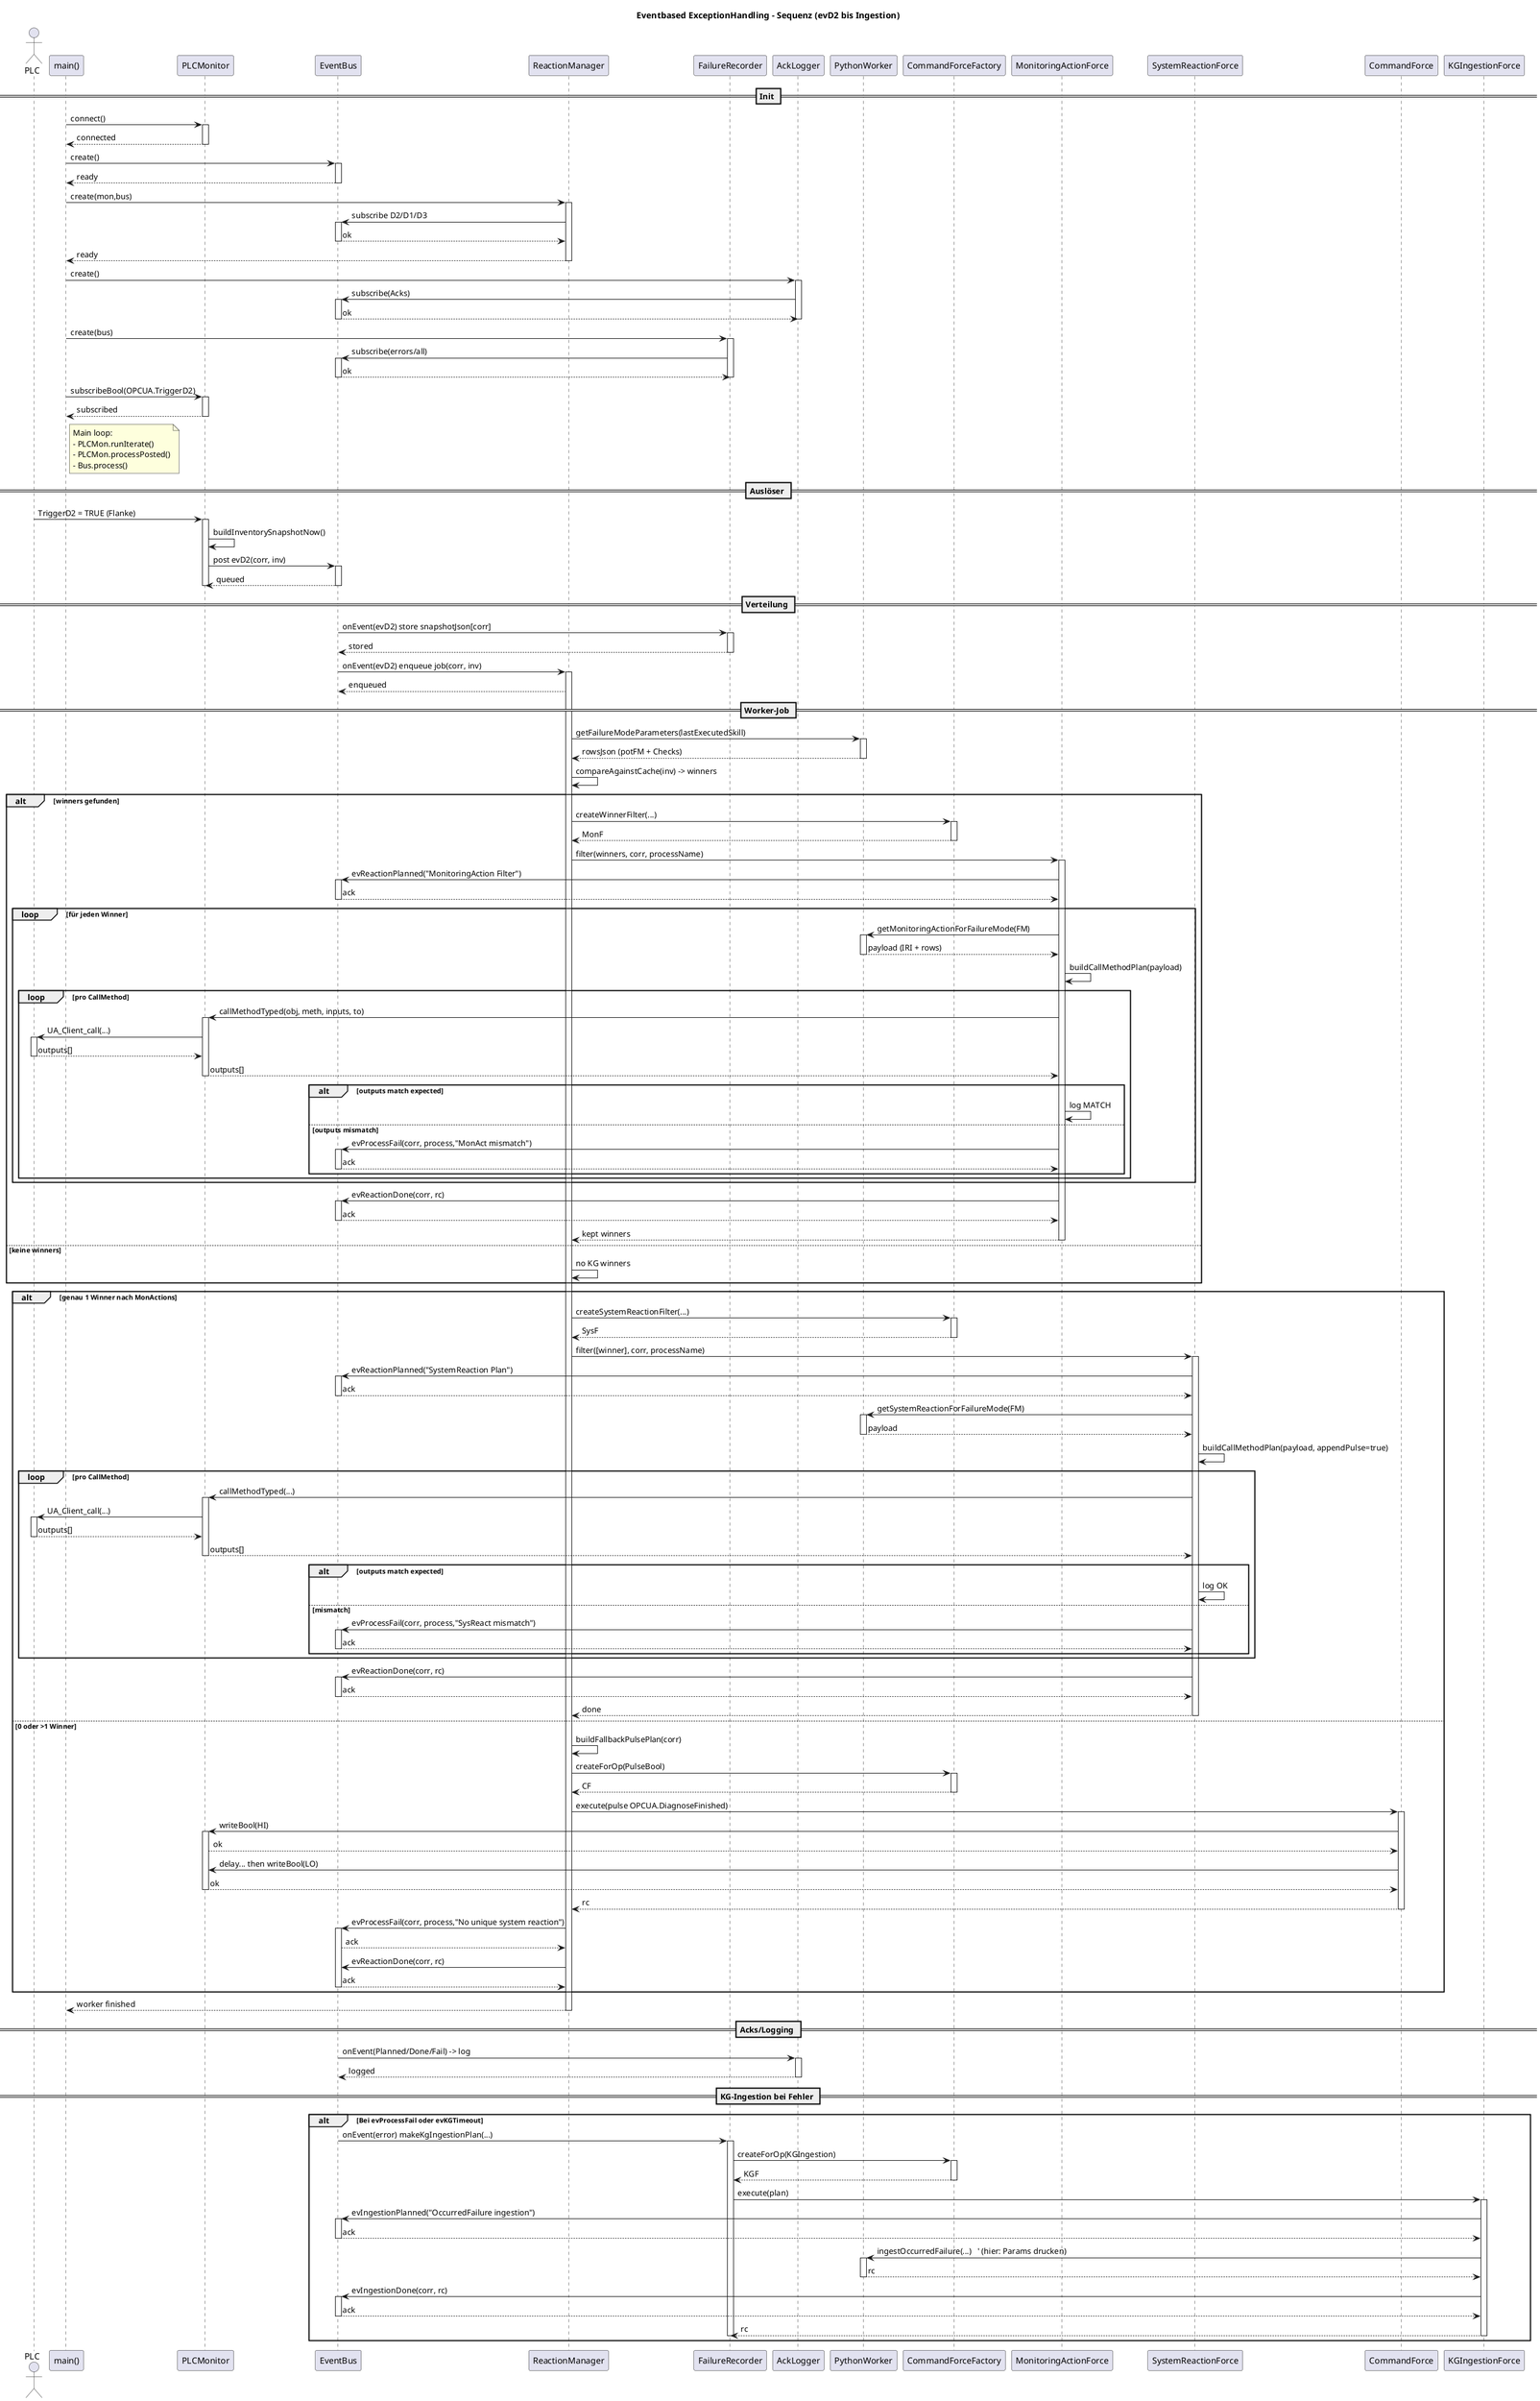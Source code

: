 @startuml Sequenz
title Eventbased ExceptionHandling - Sequenz (evD2 bis Ingestion)

actor PLC as PLC
participant "main()" as App
participant PLCMonitor as PLCMon
participant EventBus as Bus
participant ReactionManager as RM
participant FailureRecorder as FR
participant AckLogger as Ack
participant PythonWorker as PW
participant CommandForceFactory as CFF
participant MonitoringActionForce as MonF
participant SystemReactionForce as SysF
participant CommandForce as CF
participant KGIngestionForce as KGF

== Init ==
App -> PLCMon: connect()
activate PLCMon
PLCMon --> App: connected
deactivate PLCMon

App -> Bus: create()
activate Bus
Bus --> App: ready
deactivate Bus

App -> RM: create(mon,bus)
activate RM
RM -> Bus: subscribe D2/D1/D3
activate Bus
Bus --> RM: ok
deactivate Bus
RM --> App: ready
deactivate RM

App -> Ack: create()
activate Ack
Ack -> Bus: subscribe(Acks)
activate Bus
Bus --> Ack: ok
deactivate Bus
deactivate Ack

App -> FR: create(bus)
activate FR
FR -> Bus: subscribe(errors/all)
activate Bus
Bus --> FR: ok
deactivate Bus
deactivate FR

App -> PLCMon: subscribeBool(OPCUA.TriggerD2)
activate PLCMon
PLCMon --> App: subscribed
deactivate PLCMon

note right of App
Main loop:
- PLCMon.runIterate()
- PLCMon.processPosted()
- Bus.process()
end note

== Auslöser ==
PLC -> PLCMon: TriggerD2 = TRUE (Flanke)
activate PLCMon
PLCMon -> PLCMon: buildInventorySnapshotNow()
PLCMon -> Bus: post evD2(corr, inv)
activate Bus
Bus --> PLCMon: queued
deactivate Bus
deactivate PLCMon

== Verteilung ==
Bus -> FR: onEvent(evD2) store snapshotJson[corr]
activate FR
FR --> Bus: stored
deactivate FR

Bus -> RM: onEvent(evD2) enqueue job(corr, inv)
activate RM
RM --> Bus: enqueued
deactivate Bus

== Worker-Job ==
RM -> PW: getFailureModeParameters(lastExecutedSkill)
activate PW
PW --> RM: rowsJson (potFM + Checks)
deactivate PW

RM -> RM: compareAgainstCache(inv) -> winners

alt winners gefunden
  RM -> CFF: createWinnerFilter(...)
  activate CFF
  CFF --> RM: MonF
  deactivate CFF

  RM -> MonF: filter(winners, corr, processName)
  activate MonF
  MonF -> Bus: evReactionPlanned("MonitoringAction Filter")
  activate Bus
  Bus --> MonF: ack
  deactivate Bus

  loop für jeden Winner
    MonF -> PW: getMonitoringActionForFailureMode(FM)
    activate PW
    PW --> MonF: payload (IRI + rows)
    deactivate PW

    MonF -> MonF: buildCallMethodPlan(payload)

    loop pro CallMethod
      MonF -> PLCMon: callMethodTyped(obj, meth, inputs, to)
      activate PLCMon
      PLCMon -> PLC: UA_Client_call(...)
      activate PLC
      PLC --> PLCMon: outputs[]
      deactivate PLC
      PLCMon --> MonF: outputs[]
      deactivate PLCMon

      alt outputs match expected
        MonF -> MonF: log MATCH
      else outputs mismatch
        MonF -> Bus: evProcessFail(corr, process,"MonAct mismatch")
        activate Bus
        Bus --> MonF: ack
        deactivate Bus
      end
    end
  end

  MonF -> Bus: evReactionDone(corr, rc)
  activate Bus
  Bus --> MonF: ack
  deactivate Bus
  MonF --> RM: kept winners
  deactivate MonF
else keine winners
  RM -> RM: no KG winners
end

' --- SystemReaction oder Fallback nach MonActions ---
alt genau 1 Winner nach MonActions
  RM -> CFF: createSystemReactionFilter(...)
  activate CFF
  CFF --> RM: SysF
  deactivate CFF

  RM -> SysF: filter([winner], corr, processName)
  activate SysF
  SysF -> Bus: evReactionPlanned("SystemReaction Plan")
  activate Bus
  Bus --> SysF: ack
  deactivate Bus

  SysF -> PW: getSystemReactionForFailureMode(FM)
  activate PW
  PW --> SysF: payload
  deactivate PW

  SysF -> SysF: buildCallMethodPlan(payload, appendPulse=true)

  loop pro CallMethod
    SysF -> PLCMon: callMethodTyped(...)
    activate PLCMon
    PLCMon -> PLC: UA_Client_call(...)
    activate PLC
    PLC --> PLCMon: outputs[]
    deactivate PLC
    PLCMon --> SysF: outputs[]
    deactivate PLCMon

    alt outputs match expected
      SysF -> SysF: log OK
    else mismatch
      SysF -> Bus: evProcessFail(corr, process,"SysReact mismatch")
      activate Bus
      Bus --> SysF: ack
      deactivate Bus
    end
  end

  SysF -> Bus: evReactionDone(corr, rc)
  activate Bus
  Bus --> SysF: ack
  deactivate Bus
  SysF --> RM: done
  deactivate SysF
else 0 oder >1 Winner
  RM -> RM: buildFallbackPulsePlan(corr)
  RM -> CFF: createForOp(PulseBool)
  activate CFF
  CFF --> RM: CF
  deactivate CFF

  RM -> CF: execute(pulse OPCUA.DiagnoseFinished)
  activate CF
  CF -> PLCMon: writeBool(HI)
  activate PLCMon
  PLCMon --> CF: ok
  CF -> PLCMon: delay... then writeBool(LO)
  PLCMon --> CF: ok
  deactivate PLCMon
  CF --> RM: rc
  deactivate CF

  RM -> Bus: evProcessFail(corr, process,"No unique system reaction")
  activate Bus
  Bus --> RM: ack
  RM -> Bus: evReactionDone(corr, rc)
  Bus --> RM: ack
  deactivate Bus
end
RM --> App: worker finished
deactivate RM

== Acks/Logging ==
Bus -> Ack: onEvent(Planned/Done/Fail) -> log
activate Ack
Ack --> Bus: logged
deactivate Ack

== KG-Ingestion bei Fehler ==
alt Bei evProcessFail oder evKGTimeout
  Bus -> FR: onEvent(error) makeKgIngestionPlan(...)
  activate FR
  FR -> CFF: createForOp(KGIngestion)
  activate CFF
  CFF --> FR: KGF
  deactivate CFF

  FR -> KGF: execute(plan)
  activate KGF
  KGF -> Bus: evIngestionPlanned("OccurredFailure ingestion")
  activate Bus
  Bus --> KGF: ack
  deactivate Bus

  KGF -> PW: ingestOccurredFailure(...)   ' (hier: Params drucken)
  activate PW
  PW --> KGF: rc
  deactivate PW

  KGF -> Bus: evIngestionDone(corr, rc)
  activate Bus
  Bus --> KGF: ack
  deactivate Bus
  KGF --> FR: rc
  deactivate KGF
  deactivate FR
end

@enduml
